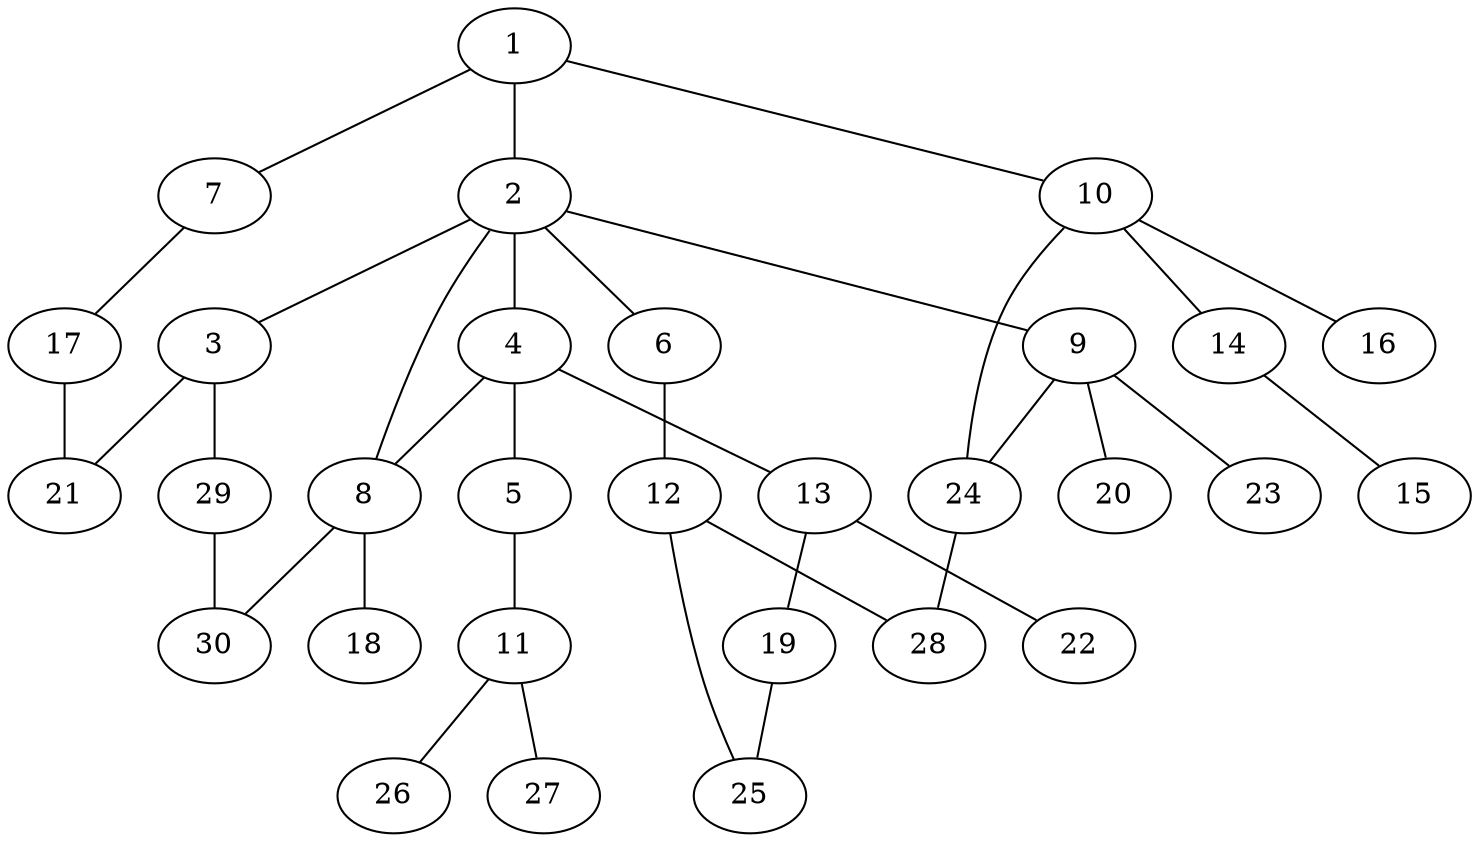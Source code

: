 graph graphname {1--2
1--7
1--10
2--3
2--4
2--6
2--8
2--9
3--21
3--29
4--5
4--8
4--13
5--11
6--12
7--17
8--18
8--30
9--20
9--23
9--24
10--14
10--16
10--24
11--26
11--27
12--25
12--28
13--19
13--22
14--15
17--21
19--25
24--28
29--30
}